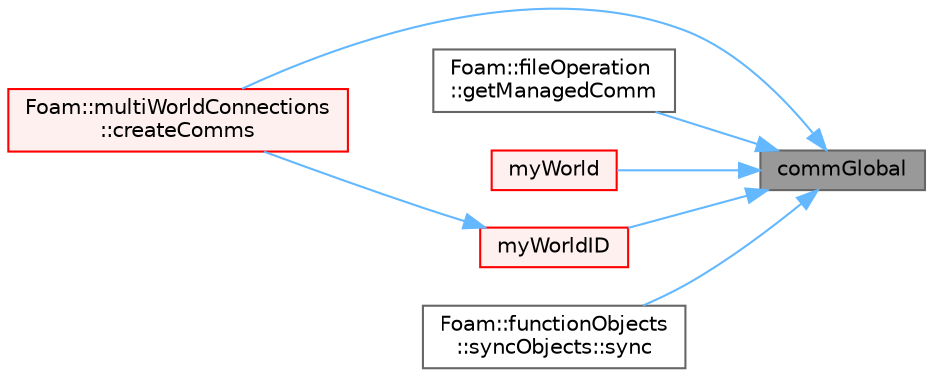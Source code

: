 digraph "commGlobal"
{
 // LATEX_PDF_SIZE
  bgcolor="transparent";
  edge [fontname=Helvetica,fontsize=10,labelfontname=Helvetica,labelfontsize=10];
  node [fontname=Helvetica,fontsize=10,shape=box,height=0.2,width=0.4];
  rankdir="RL";
  Node1 [id="Node000001",label="commGlobal",height=0.2,width=0.4,color="gray40", fillcolor="grey60", style="filled", fontcolor="black",tooltip=" "];
  Node1 -> Node2 [id="edge1_Node000001_Node000002",dir="back",color="steelblue1",style="solid",tooltip=" "];
  Node2 [id="Node000002",label="Foam::multiWorldConnections\l::createComms",height=0.2,width=0.4,color="red", fillcolor="#FFF0F0", style="filled",URL="$classFoam_1_1multiWorldConnections.html#aa61ddee6e75d988d2f917409b3805faa",tooltip=" "];
  Node1 -> Node6 [id="edge2_Node000001_Node000006",dir="back",color="steelblue1",style="solid",tooltip=" "];
  Node6 [id="Node000006",label="Foam::fileOperation\l::getManagedComm",height=0.2,width=0.4,color="grey40", fillcolor="white", style="filled",URL="$classFoam_1_1fileOperation.html#a1ca3918284e3f618f80d0b7289a70a3b",tooltip=" "];
  Node1 -> Node7 [id="edge3_Node000001_Node000007",dir="back",color="steelblue1",style="solid",tooltip=" "];
  Node7 [id="Node000007",label="myWorld",height=0.2,width=0.4,color="red", fillcolor="#FFF0F0", style="filled",URL="$classFoam_1_1UPstream.html#afb911036180f8d25c3ca8564fb941b57",tooltip=" "];
  Node1 -> Node17 [id="edge4_Node000001_Node000017",dir="back",color="steelblue1",style="solid",tooltip=" "];
  Node17 [id="Node000017",label="myWorldID",height=0.2,width=0.4,color="red", fillcolor="#FFF0F0", style="filled",URL="$classFoam_1_1UPstream.html#a9553e7894757b38358b3d3c8d984f89f",tooltip=" "];
  Node17 -> Node2 [id="edge5_Node000017_Node000002",dir="back",color="steelblue1",style="solid",tooltip=" "];
  Node1 -> Node19 [id="edge6_Node000001_Node000019",dir="back",color="steelblue1",style="solid",tooltip=" "];
  Node19 [id="Node000019",label="Foam::functionObjects\l::syncObjects::sync",height=0.2,width=0.4,color="grey40", fillcolor="white", style="filled",URL="$classFoam_1_1functionObjects_1_1syncObjects.html#ad55f80ed3cd8b6c4f247763b747016af",tooltip=" "];
}
